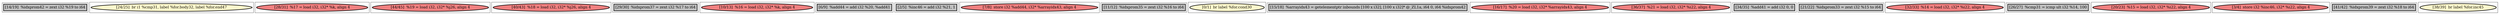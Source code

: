 
digraph G {





subgraph cluster22 {


node1306 [penwidth=3.0,fontsize=20,fillcolor=grey,label="[14/19]  %idxprom42 = zext i32 %19 to i64",shape=rectangle,style=filled ]



}

subgraph cluster20 {


node1304 [penwidth=3.0,fontsize=20,fillcolor=lemonchiffon,label="[24/25]  br i1 %cmp31, label %for.body32, label %for.end47",shape=ellipse,style=filled ]



}

subgraph cluster18 {


node1302 [penwidth=3.0,fontsize=20,fillcolor=lightcoral,label="[28/31]  %17 = load i32, i32* %k, align 4",shape=ellipse,style=filled ]



}

subgraph cluster16 {


node1300 [penwidth=3.0,fontsize=20,fillcolor=lightcoral,label="[44/45]  %19 = load i32, i32* %j26, align 4",shape=ellipse,style=filled ]



}

subgraph cluster17 {


node1301 [penwidth=3.0,fontsize=20,fillcolor=lightcoral,label="[40/43]  %18 = load i32, i32* %j26, align 4",shape=ellipse,style=filled ]



}

subgraph cluster4 {


node1288 [penwidth=3.0,fontsize=20,fillcolor=grey,label="[29/30]  %idxprom37 = zext i32 %17 to i64",shape=rectangle,style=filled ]



}

subgraph cluster3 {


node1287 [penwidth=3.0,fontsize=20,fillcolor=lightcoral,label="[10/13]  %16 = load i32, i32* %k, align 4",shape=ellipse,style=filled ]



}

subgraph cluster2 {


node1286 [penwidth=3.0,fontsize=20,fillcolor=grey,label="[6/9]  %add44 = add i32 %20, %add41",shape=rectangle,style=filled ]



}

subgraph cluster1 {


node1285 [penwidth=3.0,fontsize=20,fillcolor=grey,label="[2/5]  %inc46 = add i32 %21, 1",shape=rectangle,style=filled ]



}

subgraph cluster12 {


node1296 [penwidth=3.0,fontsize=20,fillcolor=lightcoral,label="[7/8]  store i32 %add44, i32* %arrayidx43, align 4",shape=ellipse,style=filled ]



}

subgraph cluster5 {


node1289 [penwidth=3.0,fontsize=20,fillcolor=grey,label="[11/12]  %idxprom35 = zext i32 %16 to i64",shape=rectangle,style=filled ]



}

subgraph cluster0 {


node1284 [penwidth=3.0,fontsize=20,fillcolor=lemonchiffon,label="[0/1]  br label %for.cond30",shape=ellipse,style=filled ]



}

subgraph cluster6 {


node1290 [penwidth=3.0,fontsize=20,fillcolor=grey,label="[15/18]  %arrayidx43 = getelementptr inbounds [100 x i32], [100 x i32]* @_ZL1a, i64 0, i64 %idxprom42",shape=rectangle,style=filled ]



}

subgraph cluster14 {


node1298 [penwidth=3.0,fontsize=20,fillcolor=lightcoral,label="[16/17]  %20 = load i32, i32* %arrayidx43, align 4",shape=ellipse,style=filled ]



}

subgraph cluster7 {


node1291 [penwidth=3.0,fontsize=20,fillcolor=lightcoral,label="[36/37]  %21 = load i32, i32* %i22, align 4",shape=ellipse,style=filled ]



}

subgraph cluster8 {


node1292 [penwidth=3.0,fontsize=20,fillcolor=grey,label="[34/35]  %add41 = add i32 0, 0",shape=rectangle,style=filled ]



}

subgraph cluster21 {


node1305 [penwidth=3.0,fontsize=20,fillcolor=grey,label="[21/22]  %idxprom33 = zext i32 %15 to i64",shape=rectangle,style=filled ]



}

subgraph cluster9 {


node1293 [penwidth=3.0,fontsize=20,fillcolor=lightcoral,label="[32/33]  %14 = load i32, i32* %i22, align 4",shape=ellipse,style=filled ]



}

subgraph cluster19 {


node1303 [penwidth=3.0,fontsize=20,fillcolor=grey,label="[26/27]  %cmp31 = icmp ult i32 %14, 100",shape=rectangle,style=filled ]



}

subgraph cluster10 {


node1294 [penwidth=3.0,fontsize=20,fillcolor=lightcoral,label="[20/23]  %15 = load i32, i32* %i22, align 4",shape=ellipse,style=filled ]



}

subgraph cluster11 {


node1295 [penwidth=3.0,fontsize=20,fillcolor=lightcoral,label="[3/4]  store i32 %inc46, i32* %i22, align 4",shape=ellipse,style=filled ]



}

subgraph cluster13 {


node1297 [penwidth=3.0,fontsize=20,fillcolor=grey,label="[41/42]  %idxprom39 = zext i32 %18 to i64",shape=rectangle,style=filled ]



}

subgraph cluster15 {


node1299 [penwidth=3.0,fontsize=20,fillcolor=lemonchiffon,label="[38/39]  br label %for.inc45",shape=ellipse,style=filled ]



}

}
